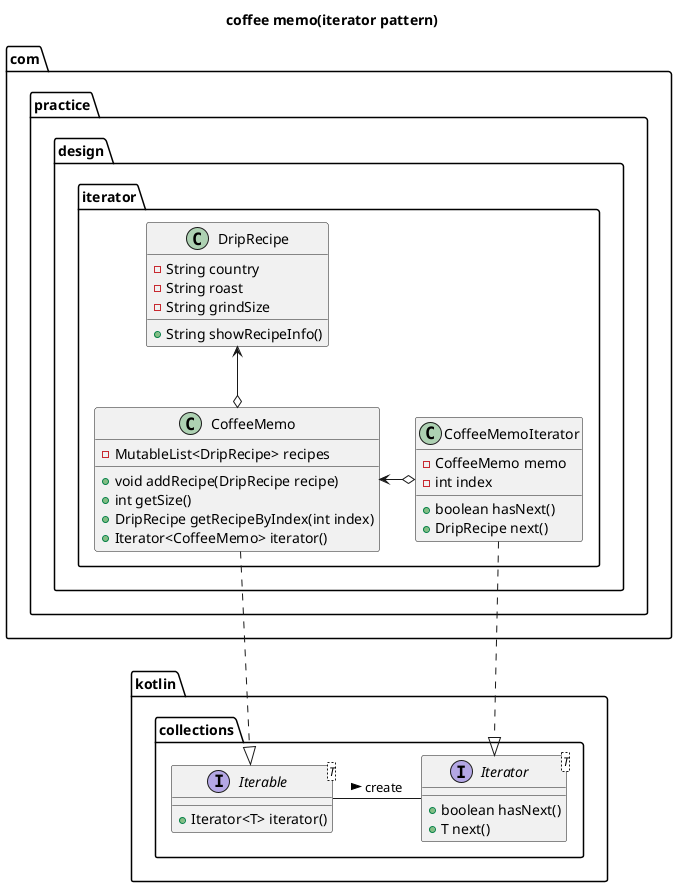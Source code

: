 @startuml
'https://plantuml.com/class-diagram

title coffee memo(iterator pattern)


package com.practice.design.iterator {
class CoffeeMemo {
- MutableList<DripRecipe> recipes
+ void addRecipe(DripRecipe recipe)
+ int getSize()
+ DripRecipe getRecipeByIndex(int index)
+ Iterator<CoffeeMemo> iterator()
}

class CoffeeMemoIterator {
- CoffeeMemo memo
- int index
+ boolean hasNext()
+ DripRecipe next()
}

class DripRecipe {
- String country
- String roast
- String grindSize

+ String showRecipeInfo()
}
}


package kotlin.collections {
interface Iterator<T> {
+ boolean hasNext()
+ T next()
}

interface Iterable<T> {
+ Iterator<T> iterator()
}
}


Iterable - Iterator : create >
CoffeeMemo ..|> Iterable
CoffeeMemoIterator ..|> Iterator
CoffeeMemo <-o CoffeeMemoIterator
DripRecipe <--o CoffeeMemo


@enduml